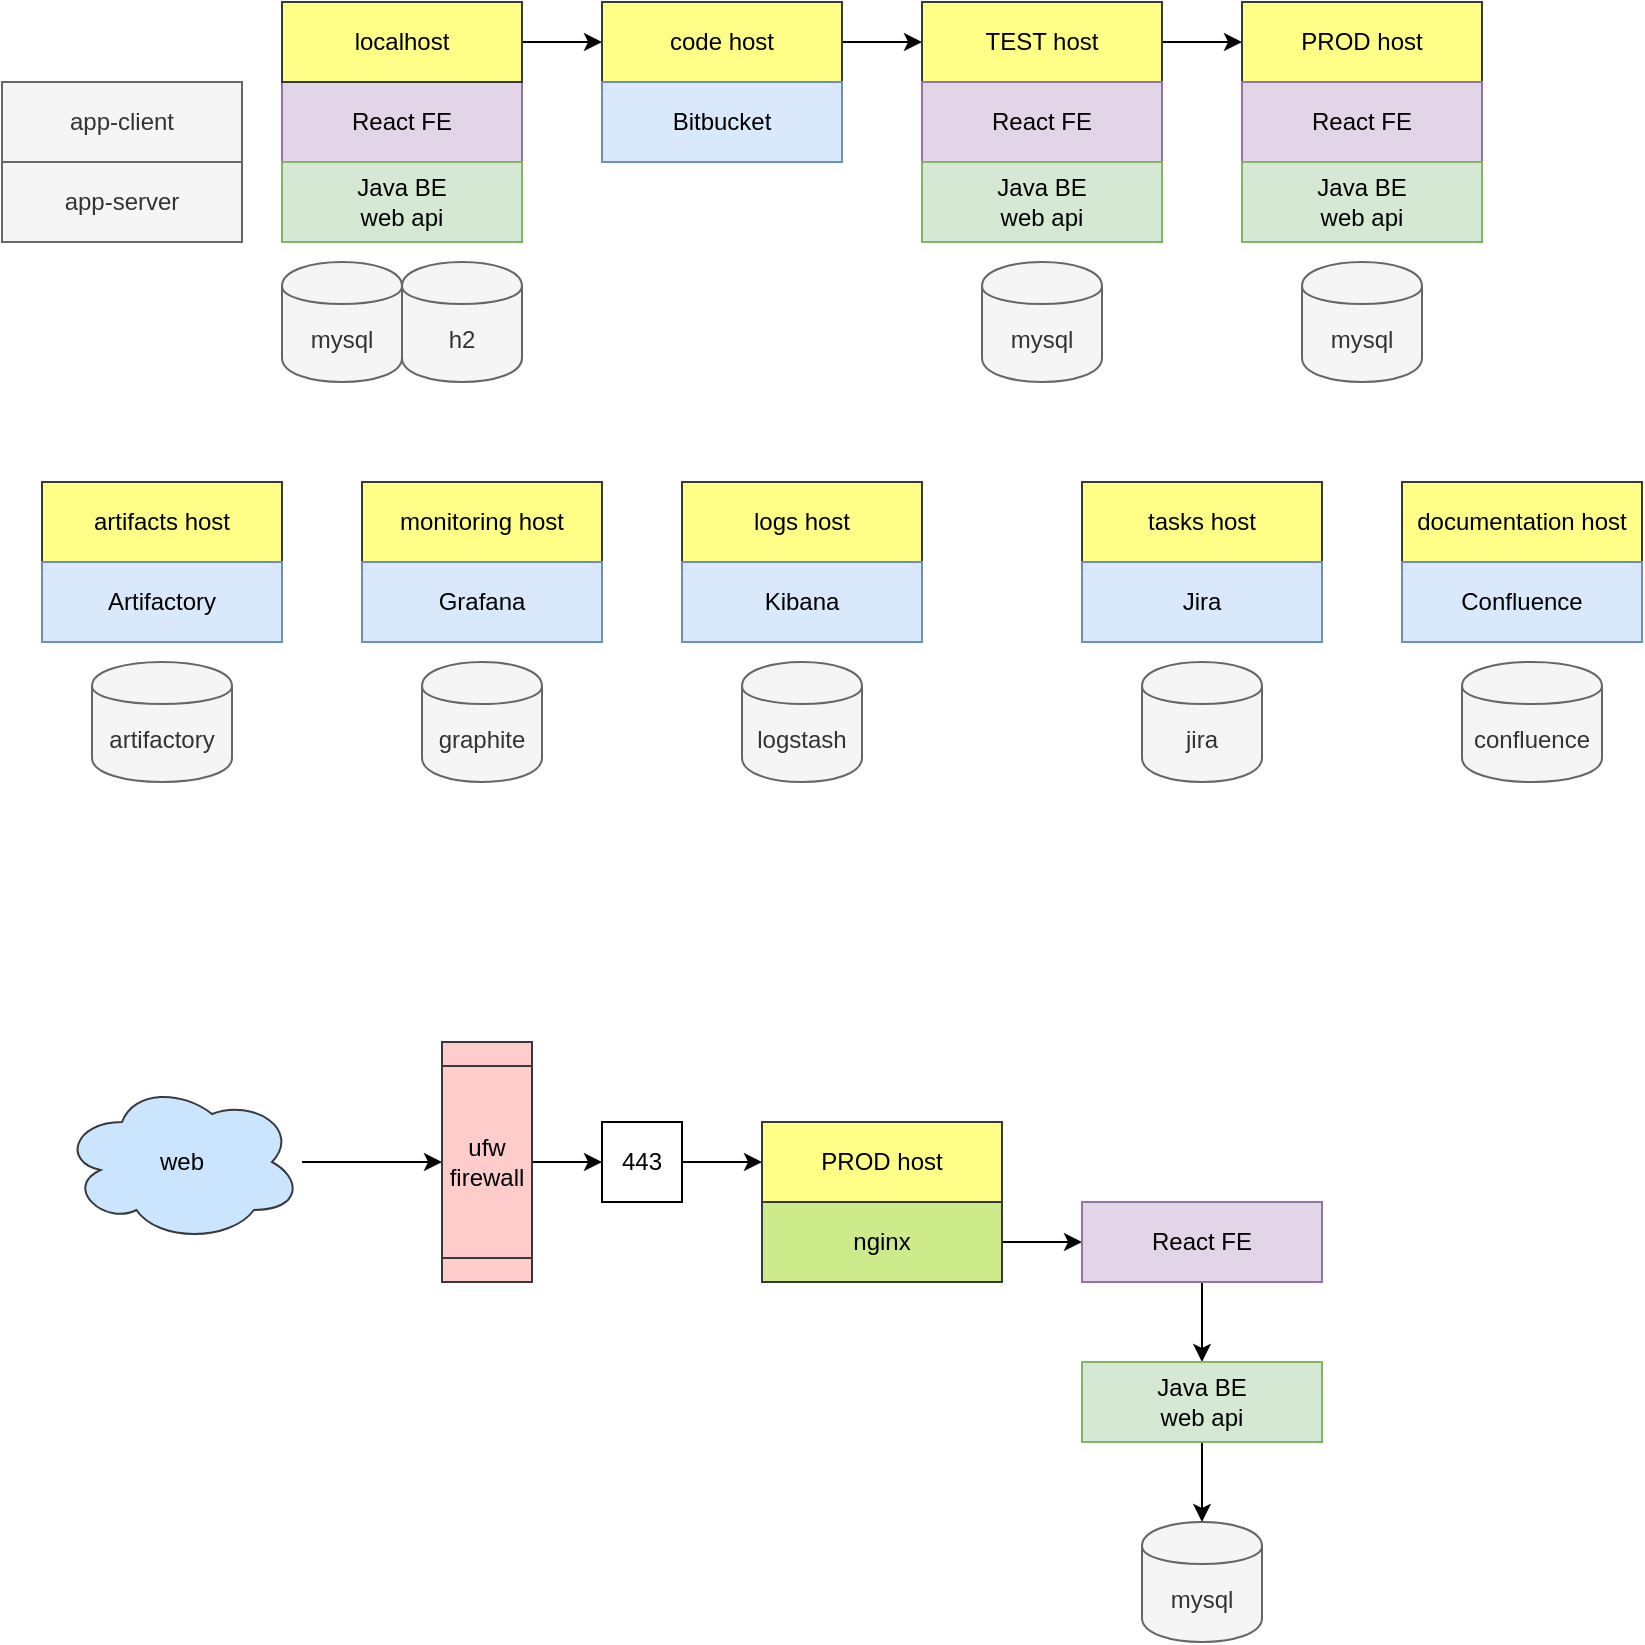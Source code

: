 <mxfile version="14.7.4" type="embed"><diagram id="oVmoRHmboEGZf3GWoIIo" name="real"><mxGraphModel dx="1424" dy="747" grid="1" gridSize="10" guides="1" tooltips="1" connect="1" arrows="1" fold="1" page="1" pageScale="1" pageWidth="850" pageHeight="1100" math="0" shadow="0"><root><mxCell id="0"/><mxCell id="1" parent="0"/><mxCell id="3" value="React FE" style="rounded=0;whiteSpace=wrap;html=1;fillColor=#e1d5e7;strokeColor=#9673a6;" parent="1" vertex="1"><mxGeometry x="160" y="80" width="120" height="40" as="geometry"/></mxCell><mxCell id="6" value="mysql" style="shape=cylinder;whiteSpace=wrap;html=1;boundedLbl=1;backgroundOutline=1;rounded=0;fillColor=#f5f5f5;strokeColor=#666666;fontColor=#333333;" parent="1" vertex="1"><mxGeometry x="160" y="170" width="60" height="60" as="geometry"/></mxCell><mxCell id="7" value="PROD host" style="rounded=0;whiteSpace=wrap;html=1;fillColor=#ffff88;strokeColor=#36393d;" parent="1" vertex="1"><mxGeometry x="640" y="40" width="120" height="40" as="geometry"/></mxCell><mxCell id="8" style="edgeStyle=orthogonalEdgeStyle;rounded=0;orthogonalLoop=1;jettySize=auto;html=1;entryX=0;entryY=0.5;entryDx=0;entryDy=0;" parent="1" source="9" target="11" edge="1"><mxGeometry relative="1" as="geometry"/></mxCell><mxCell id="9" value="localhost" style="rounded=0;whiteSpace=wrap;html=1;fillColor=#ffff88;strokeColor=#36393d;" parent="1" vertex="1"><mxGeometry x="160" y="40" width="120" height="40" as="geometry"/></mxCell><mxCell id="10" style="edgeStyle=orthogonalEdgeStyle;rounded=0;orthogonalLoop=1;jettySize=auto;html=1;entryX=0;entryY=0.5;entryDx=0;entryDy=0;startArrow=none;" parent="1" source="RA-fuOtE1b7xeYD3R6rW-19" target="7" edge="1"><mxGeometry relative="1" as="geometry"/></mxCell><mxCell id="RA-fuOtE1b7xeYD3R6rW-21" value="" style="edgeStyle=orthogonalEdgeStyle;rounded=0;orthogonalLoop=1;jettySize=auto;html=1;" parent="1" source="11" target="RA-fuOtE1b7xeYD3R6rW-19" edge="1"><mxGeometry relative="1" as="geometry"/></mxCell><mxCell id="11" value="code host" style="rounded=0;whiteSpace=wrap;html=1;fillColor=#ffff88;strokeColor=#36393d;" parent="1" vertex="1"><mxGeometry x="320" y="40" width="120" height="40" as="geometry"/></mxCell><mxCell id="16" value="app-client" style="rounded=0;whiteSpace=wrap;html=1;fillColor=#f5f5f5;strokeColor=#666666;fontColor=#333333;" parent="1" vertex="1"><mxGeometry x="20" y="80" width="120" height="40" as="geometry"/></mxCell><mxCell id="17" value="app-server" style="rounded=0;whiteSpace=wrap;html=1;fillColor=#f5f5f5;strokeColor=#666666;fontColor=#333333;" parent="1" vertex="1"><mxGeometry x="20" y="120" width="120" height="40" as="geometry"/></mxCell><mxCell id="18" value="Java BE&lt;br&gt;web api" style="rounded=0;whiteSpace=wrap;html=1;fillColor=#d5e8d4;strokeColor=#82b366;" parent="1" vertex="1"><mxGeometry x="160" y="120" width="120" height="40" as="geometry"/></mxCell><mxCell id="19" value="h2" style="shape=cylinder;whiteSpace=wrap;html=1;boundedLbl=1;backgroundOutline=1;rounded=0;fillColor=#f5f5f5;strokeColor=#666666;fontColor=#333333;" parent="1" vertex="1"><mxGeometry x="220" y="170" width="60" height="60" as="geometry"/></mxCell><mxCell id="RA-fuOtE1b7xeYD3R6rW-19" value="TEST host" style="rounded=0;whiteSpace=wrap;html=1;fillColor=#ffff88;strokeColor=#36393d;" parent="1" vertex="1"><mxGeometry x="480" y="40" width="120" height="40" as="geometry"/></mxCell><mxCell id="RA-fuOtE1b7xeYD3R6rW-22" value="graphite" style="shape=cylinder;whiteSpace=wrap;html=1;boundedLbl=1;backgroundOutline=1;rounded=0;fillColor=#f5f5f5;strokeColor=#666666;fontColor=#333333;" parent="1" vertex="1"><mxGeometry x="230" y="370" width="60" height="60" as="geometry"/></mxCell><mxCell id="RA-fuOtE1b7xeYD3R6rW-23" value="monitoring host" style="rounded=0;whiteSpace=wrap;html=1;fillColor=#ffff88;strokeColor=#36393d;" parent="1" vertex="1"><mxGeometry x="200" y="280" width="120" height="40" as="geometry"/></mxCell><mxCell id="RA-fuOtE1b7xeYD3R6rW-25" value="logstash" style="shape=cylinder;whiteSpace=wrap;html=1;boundedLbl=1;backgroundOutline=1;rounded=0;fillColor=#f5f5f5;strokeColor=#666666;fontColor=#333333;" parent="1" vertex="1"><mxGeometry x="390" y="370" width="60" height="60" as="geometry"/></mxCell><mxCell id="RA-fuOtE1b7xeYD3R6rW-26" value="tasks host" style="rounded=0;whiteSpace=wrap;html=1;fillColor=#ffff88;strokeColor=#36393d;" parent="1" vertex="1"><mxGeometry x="560" y="280" width="120" height="40" as="geometry"/></mxCell><mxCell id="RA-fuOtE1b7xeYD3R6rW-27" value="Jira" style="rounded=0;whiteSpace=wrap;html=1;fillColor=#dae8fc;strokeColor=#6c8ebf;" parent="1" vertex="1"><mxGeometry x="560" y="320" width="120" height="40" as="geometry"/></mxCell><mxCell id="RA-fuOtE1b7xeYD3R6rW-28" value="documentation host" style="rounded=0;whiteSpace=wrap;html=1;fillColor=#ffff88;strokeColor=#36393d;" parent="1" vertex="1"><mxGeometry x="720" y="280" width="120" height="40" as="geometry"/></mxCell><mxCell id="RA-fuOtE1b7xeYD3R6rW-29" value="Bitbucket" style="rounded=0;whiteSpace=wrap;html=1;fillColor=#dae8fc;strokeColor=#6c8ebf;" parent="1" vertex="1"><mxGeometry x="320" y="80" width="120" height="40" as="geometry"/></mxCell><mxCell id="RA-fuOtE1b7xeYD3R6rW-30" value="Confluence" style="rounded=0;whiteSpace=wrap;html=1;fillColor=#dae8fc;strokeColor=#6c8ebf;" parent="1" vertex="1"><mxGeometry x="720" y="320" width="120" height="40" as="geometry"/></mxCell><mxCell id="aiulW7GKZlo0OsM0wuAz-42" style="edgeStyle=orthogonalEdgeStyle;rounded=0;orthogonalLoop=1;jettySize=auto;html=1;" edge="1" parent="1" source="RA-fuOtE1b7xeYD3R6rW-35" target="aiulW7GKZlo0OsM0wuAz-35"><mxGeometry relative="1" as="geometry"><mxPoint x="600" y="620.0" as="targetPoint"/></mxGeometry></mxCell><mxCell id="RA-fuOtE1b7xeYD3R6rW-35" value="nginx" style="rounded=0;whiteSpace=wrap;html=1;fillColor=#cdeb8b;strokeColor=#36393d;" parent="1" vertex="1"><mxGeometry x="400" y="640" width="120" height="40" as="geometry"/></mxCell><mxCell id="RA-fuOtE1b7xeYD3R6rW-37" style="edgeStyle=orthogonalEdgeStyle;rounded=0;orthogonalLoop=1;jettySize=auto;html=1;" parent="1" source="RA-fuOtE1b7xeYD3R6rW-38" target="RA-fuOtE1b7xeYD3R6rW-39" edge="1"><mxGeometry relative="1" as="geometry"/></mxCell><mxCell id="RA-fuOtE1b7xeYD3R6rW-38" value="web" style="ellipse;shape=cloud;whiteSpace=wrap;html=1;fillColor=#cce5ff;strokeColor=#36393d;" parent="1" vertex="1"><mxGeometry x="50" y="580" width="120" height="80" as="geometry"/></mxCell><mxCell id="aiulW7GKZlo0OsM0wuAz-45" value="" style="edgeStyle=orthogonalEdgeStyle;rounded=0;orthogonalLoop=1;jettySize=auto;html=1;" edge="1" parent="1" source="RA-fuOtE1b7xeYD3R6rW-39" target="aiulW7GKZlo0OsM0wuAz-41"><mxGeometry relative="1" as="geometry"/></mxCell><mxCell id="RA-fuOtE1b7xeYD3R6rW-39" value="ufw&lt;br&gt;firewall" style="shape=process;whiteSpace=wrap;html=1;backgroundOutline=1;rotation=90;horizontal=0;fillColor=#ffcccc;strokeColor=#36393d;" parent="1" vertex="1"><mxGeometry x="202.5" y="597.5" width="120" height="45" as="geometry"/></mxCell><mxCell id="aiulW7GKZlo0OsM0wuAz-19" value="artifacts host" style="rounded=0;whiteSpace=wrap;html=1;fillColor=#ffff88;strokeColor=#36393d;" vertex="1" parent="1"><mxGeometry x="40" y="280" width="120" height="40" as="geometry"/></mxCell><mxCell id="aiulW7GKZlo0OsM0wuAz-20" value="Artifactory" style="rounded=0;whiteSpace=wrap;html=1;fillColor=#dae8fc;strokeColor=#6c8ebf;" vertex="1" parent="1"><mxGeometry x="40" y="320" width="120" height="40" as="geometry"/></mxCell><mxCell id="aiulW7GKZlo0OsM0wuAz-21" value="Grafana" style="rounded=0;whiteSpace=wrap;html=1;fillColor=#dae8fc;strokeColor=#6c8ebf;" vertex="1" parent="1"><mxGeometry x="200" y="320" width="120" height="40" as="geometry"/></mxCell><mxCell id="aiulW7GKZlo0OsM0wuAz-22" value="logs host" style="rounded=0;whiteSpace=wrap;html=1;fillColor=#ffff88;strokeColor=#36393d;" vertex="1" parent="1"><mxGeometry x="360" y="280" width="120" height="40" as="geometry"/></mxCell><mxCell id="aiulW7GKZlo0OsM0wuAz-23" value="Kibana" style="rounded=0;whiteSpace=wrap;html=1;fillColor=#dae8fc;strokeColor=#6c8ebf;" vertex="1" parent="1"><mxGeometry x="360" y="320" width="120" height="40" as="geometry"/></mxCell><mxCell id="aiulW7GKZlo0OsM0wuAz-25" value="jira" style="shape=cylinder;whiteSpace=wrap;html=1;boundedLbl=1;backgroundOutline=1;rounded=0;fillColor=#f5f5f5;strokeColor=#666666;fontColor=#333333;" vertex="1" parent="1"><mxGeometry x="590" y="370" width="60" height="60" as="geometry"/></mxCell><mxCell id="aiulW7GKZlo0OsM0wuAz-26" value="confluence" style="shape=cylinder;whiteSpace=wrap;html=1;boundedLbl=1;backgroundOutline=1;rounded=0;fillColor=#f5f5f5;strokeColor=#666666;fontColor=#333333;" vertex="1" parent="1"><mxGeometry x="750" y="370" width="70" height="60" as="geometry"/></mxCell><mxCell id="aiulW7GKZlo0OsM0wuAz-27" value="artifactory" style="shape=cylinder;whiteSpace=wrap;html=1;boundedLbl=1;backgroundOutline=1;rounded=0;fillColor=#f5f5f5;strokeColor=#666666;fontColor=#333333;" vertex="1" parent="1"><mxGeometry x="65" y="370" width="70" height="60" as="geometry"/></mxCell><mxCell id="aiulW7GKZlo0OsM0wuAz-28" value="React FE" style="rounded=0;whiteSpace=wrap;html=1;fillColor=#e1d5e7;strokeColor=#9673a6;" vertex="1" parent="1"><mxGeometry x="480" y="80" width="120" height="40" as="geometry"/></mxCell><mxCell id="aiulW7GKZlo0OsM0wuAz-29" value="Java BE&lt;br&gt;web api" style="rounded=0;whiteSpace=wrap;html=1;fillColor=#d5e8d4;strokeColor=#82b366;" vertex="1" parent="1"><mxGeometry x="480" y="120" width="120" height="40" as="geometry"/></mxCell><mxCell id="aiulW7GKZlo0OsM0wuAz-30" value="React FE" style="rounded=0;whiteSpace=wrap;html=1;fillColor=#e1d5e7;strokeColor=#9673a6;" vertex="1" parent="1"><mxGeometry x="640" y="80" width="120" height="40" as="geometry"/></mxCell><mxCell id="aiulW7GKZlo0OsM0wuAz-31" value="Java BE&lt;br&gt;web api" style="rounded=0;whiteSpace=wrap;html=1;fillColor=#d5e8d4;strokeColor=#82b366;" vertex="1" parent="1"><mxGeometry x="640" y="120" width="120" height="40" as="geometry"/></mxCell><mxCell id="aiulW7GKZlo0OsM0wuAz-32" value="mysql" style="shape=cylinder;whiteSpace=wrap;html=1;boundedLbl=1;backgroundOutline=1;rounded=0;fillColor=#f5f5f5;strokeColor=#666666;fontColor=#333333;" vertex="1" parent="1"><mxGeometry x="510" y="170" width="60" height="60" as="geometry"/></mxCell><mxCell id="aiulW7GKZlo0OsM0wuAz-33" value="mysql" style="shape=cylinder;whiteSpace=wrap;html=1;boundedLbl=1;backgroundOutline=1;rounded=0;fillColor=#f5f5f5;strokeColor=#666666;fontColor=#333333;" vertex="1" parent="1"><mxGeometry x="670" y="170" width="60" height="60" as="geometry"/></mxCell><mxCell id="aiulW7GKZlo0OsM0wuAz-34" value="PROD host" style="rounded=0;whiteSpace=wrap;html=1;fillColor=#ffff88;strokeColor=#36393d;" vertex="1" parent="1"><mxGeometry x="400" y="600" width="120" height="40" as="geometry"/></mxCell><mxCell id="aiulW7GKZlo0OsM0wuAz-38" style="edgeStyle=orthogonalEdgeStyle;rounded=0;orthogonalLoop=1;jettySize=auto;html=1;entryX=0.5;entryY=0;entryDx=0;entryDy=0;" edge="1" parent="1" source="aiulW7GKZlo0OsM0wuAz-35" target="aiulW7GKZlo0OsM0wuAz-37"><mxGeometry relative="1" as="geometry"/></mxCell><mxCell id="aiulW7GKZlo0OsM0wuAz-35" value="React FE" style="rounded=0;whiteSpace=wrap;html=1;fillColor=#e1d5e7;strokeColor=#9673a6;" vertex="1" parent="1"><mxGeometry x="560" y="640" width="120" height="40" as="geometry"/></mxCell><mxCell id="aiulW7GKZlo0OsM0wuAz-44" value="" style="edgeStyle=orthogonalEdgeStyle;rounded=0;orthogonalLoop=1;jettySize=auto;html=1;" edge="1" parent="1" source="aiulW7GKZlo0OsM0wuAz-37" target="aiulW7GKZlo0OsM0wuAz-39"><mxGeometry relative="1" as="geometry"/></mxCell><mxCell id="aiulW7GKZlo0OsM0wuAz-37" value="Java BE&lt;br&gt;web api" style="rounded=0;whiteSpace=wrap;html=1;fillColor=#d5e8d4;strokeColor=#82b366;" vertex="1" parent="1"><mxGeometry x="560" y="720" width="120" height="40" as="geometry"/></mxCell><mxCell id="aiulW7GKZlo0OsM0wuAz-39" value="mysql" style="shape=cylinder;whiteSpace=wrap;html=1;boundedLbl=1;backgroundOutline=1;rounded=0;fillColor=#f5f5f5;strokeColor=#666666;fontColor=#333333;" vertex="1" parent="1"><mxGeometry x="590" y="800" width="60" height="60" as="geometry"/></mxCell><mxCell id="aiulW7GKZlo0OsM0wuAz-46" value="" style="edgeStyle=orthogonalEdgeStyle;rounded=0;orthogonalLoop=1;jettySize=auto;html=1;" edge="1" parent="1" source="aiulW7GKZlo0OsM0wuAz-41" target="aiulW7GKZlo0OsM0wuAz-34"><mxGeometry relative="1" as="geometry"/></mxCell><mxCell id="aiulW7GKZlo0OsM0wuAz-41" value="443" style="rounded=0;whiteSpace=wrap;html=1;" vertex="1" parent="1"><mxGeometry x="320" y="600" width="40" height="40" as="geometry"/></mxCell></root></mxGraphModel></diagram></mxfile>